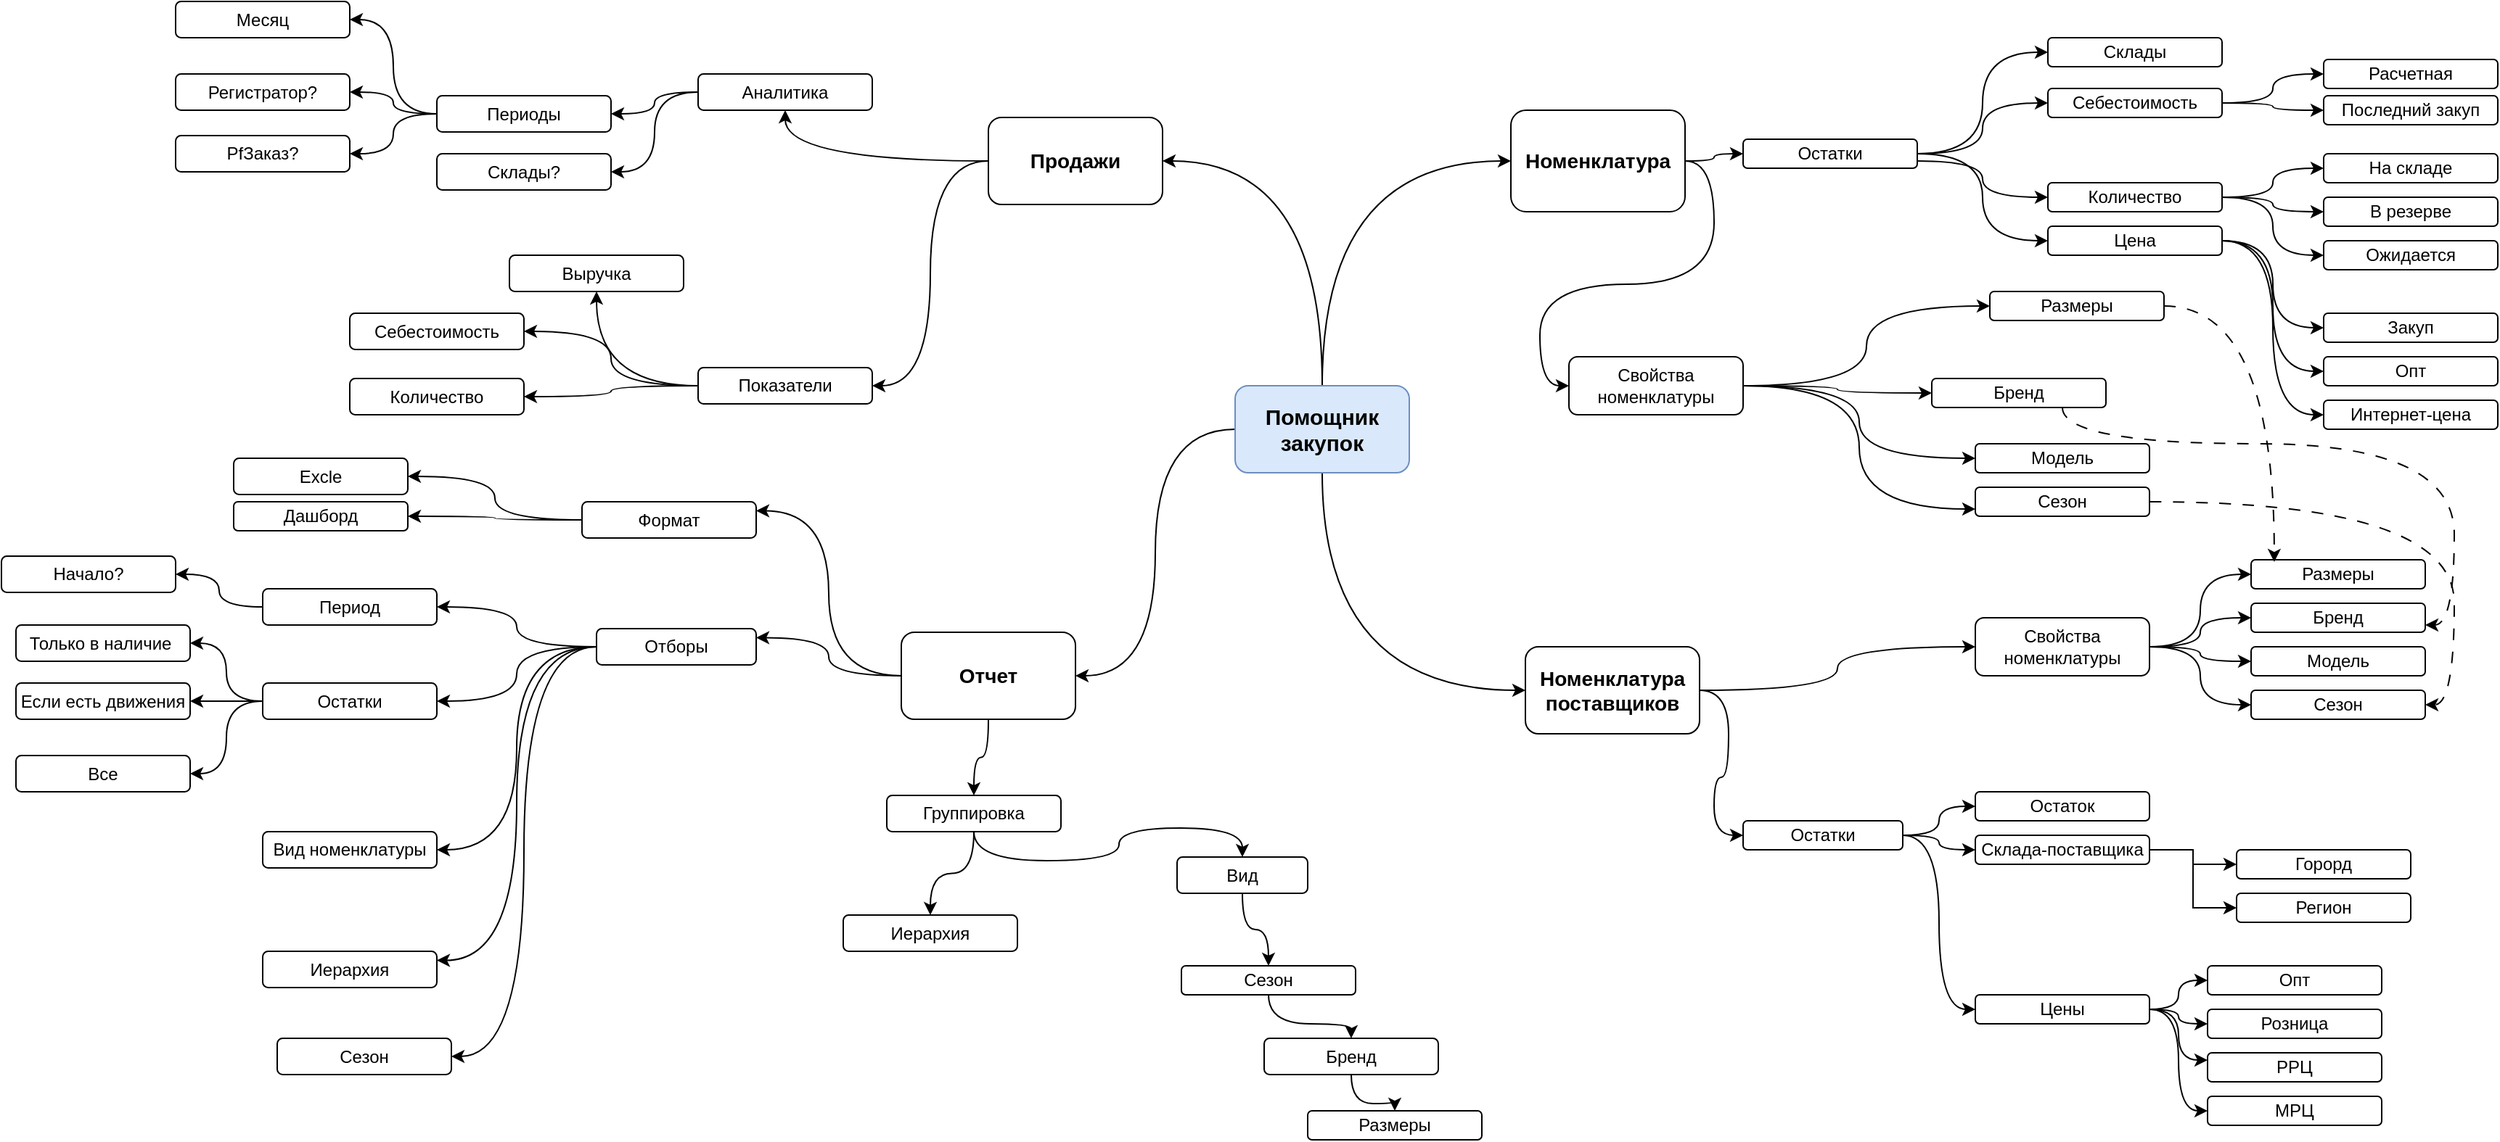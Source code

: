 <mxfile version="24.4.15" type="github">
  <diagram name="Страница — 1" id="iO15uAMqxnWTCsrXU4Rd">
    <mxGraphModel dx="2716" dy="2082" grid="1" gridSize="10" guides="1" tooltips="1" connect="1" arrows="1" fold="1" page="1" pageScale="1" pageWidth="827" pageHeight="1169" math="0" shadow="0">
      <root>
        <mxCell id="0" />
        <mxCell id="1" parent="0" />
        <mxCell id="eX9Ofy4RHRO-Lq1Xf2Qd-50" style="edgeStyle=orthogonalEdgeStyle;rounded=0;orthogonalLoop=1;jettySize=auto;html=1;entryX=0;entryY=0.5;entryDx=0;entryDy=0;curved=1;exitX=0.5;exitY=0;exitDx=0;exitDy=0;" edge="1" parent="1" source="eX9Ofy4RHRO-Lq1Xf2Qd-1" target="eX9Ofy4RHRO-Lq1Xf2Qd-2">
          <mxGeometry relative="1" as="geometry" />
        </mxCell>
        <mxCell id="eX9Ofy4RHRO-Lq1Xf2Qd-60" style="edgeStyle=orthogonalEdgeStyle;rounded=0;orthogonalLoop=1;jettySize=auto;html=1;entryX=0;entryY=0.5;entryDx=0;entryDy=0;curved=1;exitX=0.5;exitY=1;exitDx=0;exitDy=0;" edge="1" parent="1" source="eX9Ofy4RHRO-Lq1Xf2Qd-1" target="eX9Ofy4RHRO-Lq1Xf2Qd-4">
          <mxGeometry relative="1" as="geometry" />
        </mxCell>
        <mxCell id="eX9Ofy4RHRO-Lq1Xf2Qd-101" style="edgeStyle=orthogonalEdgeStyle;rounded=0;orthogonalLoop=1;jettySize=auto;html=1;entryX=1;entryY=0.5;entryDx=0;entryDy=0;exitX=0.5;exitY=0;exitDx=0;exitDy=0;curved=1;" edge="1" parent="1" source="eX9Ofy4RHRO-Lq1Xf2Qd-1" target="eX9Ofy4RHRO-Lq1Xf2Qd-83">
          <mxGeometry relative="1" as="geometry" />
        </mxCell>
        <mxCell id="eX9Ofy4RHRO-Lq1Xf2Qd-122" style="edgeStyle=orthogonalEdgeStyle;rounded=0;orthogonalLoop=1;jettySize=auto;html=1;entryX=1;entryY=0.5;entryDx=0;entryDy=0;curved=1;" edge="1" parent="1" source="eX9Ofy4RHRO-Lq1Xf2Qd-1" target="eX9Ofy4RHRO-Lq1Xf2Qd-121">
          <mxGeometry relative="1" as="geometry" />
        </mxCell>
        <mxCell id="eX9Ofy4RHRO-Lq1Xf2Qd-1" value="Помощник&lt;div style=&quot;font-size: 15px;&quot;&gt;закупок&lt;/div&gt;" style="rounded=1;whiteSpace=wrap;html=1;fontStyle=1;fontSize=15;fillColor=#dae8fc;strokeColor=#6c8ebf;" vertex="1" parent="1">
          <mxGeometry x="330" y="240" width="120" height="60" as="geometry" />
        </mxCell>
        <mxCell id="eX9Ofy4RHRO-Lq1Xf2Qd-2" value="Номенклатура" style="rounded=1;whiteSpace=wrap;html=1;fontStyle=1;fontSize=14;" vertex="1" parent="1">
          <mxGeometry x="520" y="50" width="120" height="70" as="geometry" />
        </mxCell>
        <mxCell id="eX9Ofy4RHRO-Lq1Xf2Qd-65" style="edgeStyle=orthogonalEdgeStyle;rounded=0;orthogonalLoop=1;jettySize=auto;html=1;entryX=0;entryY=0.5;entryDx=0;entryDy=0;curved=1;" edge="1" parent="1" source="eX9Ofy4RHRO-Lq1Xf2Qd-4" target="eX9Ofy4RHRO-Lq1Xf2Qd-24">
          <mxGeometry relative="1" as="geometry" />
        </mxCell>
        <mxCell id="eX9Ofy4RHRO-Lq1Xf2Qd-73" style="edgeStyle=orthogonalEdgeStyle;rounded=0;orthogonalLoop=1;jettySize=auto;html=1;entryX=0;entryY=0.5;entryDx=0;entryDy=0;curved=1;" edge="1" parent="1" source="eX9Ofy4RHRO-Lq1Xf2Qd-4" target="eX9Ofy4RHRO-Lq1Xf2Qd-29">
          <mxGeometry relative="1" as="geometry" />
        </mxCell>
        <mxCell id="eX9Ofy4RHRO-Lq1Xf2Qd-4" value="Номенклатура&lt;div style=&quot;font-size: 14px;&quot;&gt;поставщиков&lt;/div&gt;" style="rounded=1;whiteSpace=wrap;html=1;fontStyle=1;fontSize=14;" vertex="1" parent="1">
          <mxGeometry x="530" y="420" width="120" height="60" as="geometry" />
        </mxCell>
        <mxCell id="eX9Ofy4RHRO-Lq1Xf2Qd-53" style="edgeStyle=orthogonalEdgeStyle;rounded=0;orthogonalLoop=1;jettySize=auto;html=1;entryX=0;entryY=0.5;entryDx=0;entryDy=0;curved=1;" edge="1" parent="1" source="eX9Ofy4RHRO-Lq1Xf2Qd-7" target="eX9Ofy4RHRO-Lq1Xf2Qd-18">
          <mxGeometry relative="1" as="geometry" />
        </mxCell>
        <mxCell id="eX9Ofy4RHRO-Lq1Xf2Qd-54" style="edgeStyle=orthogonalEdgeStyle;rounded=0;orthogonalLoop=1;jettySize=auto;html=1;entryX=0;entryY=0.5;entryDx=0;entryDy=0;curved=1;" edge="1" parent="1" source="eX9Ofy4RHRO-Lq1Xf2Qd-7" target="eX9Ofy4RHRO-Lq1Xf2Qd-19">
          <mxGeometry relative="1" as="geometry" />
        </mxCell>
        <mxCell id="eX9Ofy4RHRO-Lq1Xf2Qd-55" style="edgeStyle=orthogonalEdgeStyle;rounded=0;orthogonalLoop=1;jettySize=auto;html=1;exitX=1;exitY=0.75;exitDx=0;exitDy=0;entryX=0;entryY=0.5;entryDx=0;entryDy=0;curved=1;" edge="1" parent="1" source="eX9Ofy4RHRO-Lq1Xf2Qd-7" target="eX9Ofy4RHRO-Lq1Xf2Qd-38">
          <mxGeometry relative="1" as="geometry" />
        </mxCell>
        <mxCell id="eX9Ofy4RHRO-Lq1Xf2Qd-56" style="edgeStyle=orthogonalEdgeStyle;rounded=0;orthogonalLoop=1;jettySize=auto;html=1;entryX=0;entryY=0.5;entryDx=0;entryDy=0;curved=1;" edge="1" parent="1" source="eX9Ofy4RHRO-Lq1Xf2Qd-7" target="eX9Ofy4RHRO-Lq1Xf2Qd-39">
          <mxGeometry relative="1" as="geometry" />
        </mxCell>
        <mxCell id="eX9Ofy4RHRO-Lq1Xf2Qd-7" value="Остатки" style="rounded=1;whiteSpace=wrap;html=1;" vertex="1" parent="1">
          <mxGeometry x="680" y="70" width="120" height="20" as="geometry" />
        </mxCell>
        <mxCell id="eX9Ofy4RHRO-Lq1Xf2Qd-57" style="edgeStyle=orthogonalEdgeStyle;rounded=0;orthogonalLoop=1;jettySize=auto;html=1;curved=1;" edge="1" parent="1" source="eX9Ofy4RHRO-Lq1Xf2Qd-9" target="eX9Ofy4RHRO-Lq1Xf2Qd-13">
          <mxGeometry relative="1" as="geometry" />
        </mxCell>
        <mxCell id="eX9Ofy4RHRO-Lq1Xf2Qd-58" style="edgeStyle=orthogonalEdgeStyle;rounded=0;orthogonalLoop=1;jettySize=auto;html=1;entryX=0;entryY=0.5;entryDx=0;entryDy=0;curved=1;" edge="1" parent="1" source="eX9Ofy4RHRO-Lq1Xf2Qd-9" target="eX9Ofy4RHRO-Lq1Xf2Qd-15">
          <mxGeometry relative="1" as="geometry" />
        </mxCell>
        <mxCell id="eX9Ofy4RHRO-Lq1Xf2Qd-59" style="edgeStyle=orthogonalEdgeStyle;rounded=0;orthogonalLoop=1;jettySize=auto;html=1;entryX=0;entryY=0.75;entryDx=0;entryDy=0;curved=1;" edge="1" parent="1" source="eX9Ofy4RHRO-Lq1Xf2Qd-9" target="eX9Ofy4RHRO-Lq1Xf2Qd-22">
          <mxGeometry relative="1" as="geometry" />
        </mxCell>
        <mxCell id="eX9Ofy4RHRO-Lq1Xf2Qd-9" value="Свойства номенклатуры" style="rounded=1;whiteSpace=wrap;html=1;" vertex="1" parent="1">
          <mxGeometry x="560" y="220" width="120" height="40" as="geometry" />
        </mxCell>
        <mxCell id="eX9Ofy4RHRO-Lq1Xf2Qd-11" value="Размеры" style="rounded=1;whiteSpace=wrap;html=1;" vertex="1" parent="1">
          <mxGeometry x="850" y="175" width="120" height="20" as="geometry" />
        </mxCell>
        <mxCell id="eX9Ofy4RHRO-Lq1Xf2Qd-179" style="edgeStyle=orthogonalEdgeStyle;rounded=0;orthogonalLoop=1;jettySize=auto;html=1;entryX=1;entryY=0.75;entryDx=0;entryDy=0;curved=1;dashed=1;dashPattern=8 8;" edge="1" parent="1" source="eX9Ofy4RHRO-Lq1Xf2Qd-13" target="eX9Ofy4RHRO-Lq1Xf2Qd-26">
          <mxGeometry relative="1" as="geometry">
            <Array as="points">
              <mxPoint x="900" y="280" />
              <mxPoint x="1170" y="280" />
              <mxPoint x="1170" y="405" />
            </Array>
          </mxGeometry>
        </mxCell>
        <mxCell id="eX9Ofy4RHRO-Lq1Xf2Qd-13" value="Бренд" style="rounded=1;whiteSpace=wrap;html=1;" vertex="1" parent="1">
          <mxGeometry x="810" y="235" width="120" height="20" as="geometry" />
        </mxCell>
        <mxCell id="eX9Ofy4RHRO-Lq1Xf2Qd-15" value="Модель" style="rounded=1;whiteSpace=wrap;html=1;" vertex="1" parent="1">
          <mxGeometry x="840" y="280" width="120" height="20" as="geometry" />
        </mxCell>
        <mxCell id="eX9Ofy4RHRO-Lq1Xf2Qd-18" value="Склады" style="rounded=1;whiteSpace=wrap;html=1;" vertex="1" parent="1">
          <mxGeometry x="890" width="120" height="20" as="geometry" />
        </mxCell>
        <mxCell id="eX9Ofy4RHRO-Lq1Xf2Qd-97" style="edgeStyle=orthogonalEdgeStyle;rounded=0;orthogonalLoop=1;jettySize=auto;html=1;entryX=0;entryY=0.5;entryDx=0;entryDy=0;curved=1;" edge="1" parent="1" source="eX9Ofy4RHRO-Lq1Xf2Qd-19" target="eX9Ofy4RHRO-Lq1Xf2Qd-95">
          <mxGeometry relative="1" as="geometry" />
        </mxCell>
        <mxCell id="eX9Ofy4RHRO-Lq1Xf2Qd-98" style="edgeStyle=orthogonalEdgeStyle;rounded=0;orthogonalLoop=1;jettySize=auto;html=1;curved=1;" edge="1" parent="1" source="eX9Ofy4RHRO-Lq1Xf2Qd-19" target="eX9Ofy4RHRO-Lq1Xf2Qd-96">
          <mxGeometry relative="1" as="geometry" />
        </mxCell>
        <mxCell id="eX9Ofy4RHRO-Lq1Xf2Qd-19" value="Себестоимость" style="rounded=1;whiteSpace=wrap;html=1;" vertex="1" parent="1">
          <mxGeometry x="890" y="35" width="120" height="20" as="geometry" />
        </mxCell>
        <mxCell id="eX9Ofy4RHRO-Lq1Xf2Qd-180" style="edgeStyle=orthogonalEdgeStyle;rounded=0;orthogonalLoop=1;jettySize=auto;html=1;entryX=1;entryY=0.5;entryDx=0;entryDy=0;curved=1;dashed=1;dashPattern=8 8;" edge="1" parent="1" source="eX9Ofy4RHRO-Lq1Xf2Qd-22" target="eX9Ofy4RHRO-Lq1Xf2Qd-28">
          <mxGeometry relative="1" as="geometry" />
        </mxCell>
        <mxCell id="eX9Ofy4RHRO-Lq1Xf2Qd-22" value="Сезон" style="rounded=1;whiteSpace=wrap;html=1;" vertex="1" parent="1">
          <mxGeometry x="840" y="310" width="120" height="20" as="geometry" />
        </mxCell>
        <mxCell id="eX9Ofy4RHRO-Lq1Xf2Qd-66" style="edgeStyle=orthogonalEdgeStyle;rounded=0;orthogonalLoop=1;jettySize=auto;html=1;entryX=0;entryY=0.5;entryDx=0;entryDy=0;curved=1;" edge="1" parent="1" source="eX9Ofy4RHRO-Lq1Xf2Qd-24" target="eX9Ofy4RHRO-Lq1Xf2Qd-25">
          <mxGeometry relative="1" as="geometry" />
        </mxCell>
        <mxCell id="eX9Ofy4RHRO-Lq1Xf2Qd-67" style="edgeStyle=orthogonalEdgeStyle;rounded=0;orthogonalLoop=1;jettySize=auto;html=1;entryX=0;entryY=0.5;entryDx=0;entryDy=0;curved=1;" edge="1" parent="1" source="eX9Ofy4RHRO-Lq1Xf2Qd-24" target="eX9Ofy4RHRO-Lq1Xf2Qd-26">
          <mxGeometry relative="1" as="geometry" />
        </mxCell>
        <mxCell id="eX9Ofy4RHRO-Lq1Xf2Qd-68" style="edgeStyle=orthogonalEdgeStyle;rounded=0;orthogonalLoop=1;jettySize=auto;html=1;entryX=0;entryY=0.5;entryDx=0;entryDy=0;curved=1;" edge="1" parent="1" source="eX9Ofy4RHRO-Lq1Xf2Qd-24" target="eX9Ofy4RHRO-Lq1Xf2Qd-27">
          <mxGeometry relative="1" as="geometry" />
        </mxCell>
        <mxCell id="eX9Ofy4RHRO-Lq1Xf2Qd-69" style="edgeStyle=orthogonalEdgeStyle;rounded=0;orthogonalLoop=1;jettySize=auto;html=1;entryX=0;entryY=0.5;entryDx=0;entryDy=0;curved=1;" edge="1" parent="1" source="eX9Ofy4RHRO-Lq1Xf2Qd-24" target="eX9Ofy4RHRO-Lq1Xf2Qd-28">
          <mxGeometry relative="1" as="geometry" />
        </mxCell>
        <mxCell id="eX9Ofy4RHRO-Lq1Xf2Qd-24" value="Свойства номенклатуры" style="rounded=1;whiteSpace=wrap;html=1;" vertex="1" parent="1">
          <mxGeometry x="840" y="400" width="120" height="40" as="geometry" />
        </mxCell>
        <mxCell id="eX9Ofy4RHRO-Lq1Xf2Qd-25" value="Размеры" style="rounded=1;whiteSpace=wrap;html=1;" vertex="1" parent="1">
          <mxGeometry x="1030" y="360" width="120" height="20" as="geometry" />
        </mxCell>
        <mxCell id="eX9Ofy4RHRO-Lq1Xf2Qd-26" value="Бренд" style="rounded=1;whiteSpace=wrap;html=1;" vertex="1" parent="1">
          <mxGeometry x="1030" y="390" width="120" height="20" as="geometry" />
        </mxCell>
        <mxCell id="eX9Ofy4RHRO-Lq1Xf2Qd-27" value="Модель" style="rounded=1;whiteSpace=wrap;html=1;" vertex="1" parent="1">
          <mxGeometry x="1030" y="420" width="120" height="20" as="geometry" />
        </mxCell>
        <mxCell id="eX9Ofy4RHRO-Lq1Xf2Qd-28" value="Сезон" style="rounded=1;whiteSpace=wrap;html=1;" vertex="1" parent="1">
          <mxGeometry x="1030" y="450" width="120" height="20" as="geometry" />
        </mxCell>
        <mxCell id="eX9Ofy4RHRO-Lq1Xf2Qd-74" style="edgeStyle=orthogonalEdgeStyle;rounded=0;orthogonalLoop=1;jettySize=auto;html=1;entryX=0;entryY=0.5;entryDx=0;entryDy=0;curved=1;" edge="1" parent="1" source="eX9Ofy4RHRO-Lq1Xf2Qd-29" target="eX9Ofy4RHRO-Lq1Xf2Qd-31">
          <mxGeometry relative="1" as="geometry" />
        </mxCell>
        <mxCell id="eX9Ofy4RHRO-Lq1Xf2Qd-75" style="edgeStyle=orthogonalEdgeStyle;rounded=0;orthogonalLoop=1;jettySize=auto;html=1;entryX=0;entryY=0.5;entryDx=0;entryDy=0;curved=1;" edge="1" parent="1" source="eX9Ofy4RHRO-Lq1Xf2Qd-29" target="eX9Ofy4RHRO-Lq1Xf2Qd-33">
          <mxGeometry relative="1" as="geometry" />
        </mxCell>
        <mxCell id="eX9Ofy4RHRO-Lq1Xf2Qd-76" style="edgeStyle=orthogonalEdgeStyle;rounded=0;orthogonalLoop=1;jettySize=auto;html=1;entryX=0;entryY=0.5;entryDx=0;entryDy=0;curved=1;" edge="1" parent="1" source="eX9Ofy4RHRO-Lq1Xf2Qd-29" target="eX9Ofy4RHRO-Lq1Xf2Qd-40">
          <mxGeometry relative="1" as="geometry" />
        </mxCell>
        <mxCell id="eX9Ofy4RHRO-Lq1Xf2Qd-29" value="Остатки" style="rounded=1;whiteSpace=wrap;html=1;" vertex="1" parent="1">
          <mxGeometry x="680" y="540" width="110" height="20" as="geometry" />
        </mxCell>
        <mxCell id="eX9Ofy4RHRO-Lq1Xf2Qd-31" value="Остаток" style="rounded=1;whiteSpace=wrap;html=1;" vertex="1" parent="1">
          <mxGeometry x="840" y="520" width="120" height="20" as="geometry" />
        </mxCell>
        <mxCell id="eX9Ofy4RHRO-Lq1Xf2Qd-77" style="edgeStyle=orthogonalEdgeStyle;rounded=0;orthogonalLoop=1;jettySize=auto;html=1;entryX=0;entryY=0.5;entryDx=0;entryDy=0;" edge="1" parent="1" source="eX9Ofy4RHRO-Lq1Xf2Qd-33" target="eX9Ofy4RHRO-Lq1Xf2Qd-34">
          <mxGeometry relative="1" as="geometry" />
        </mxCell>
        <mxCell id="eX9Ofy4RHRO-Lq1Xf2Qd-78" style="edgeStyle=orthogonalEdgeStyle;rounded=0;orthogonalLoop=1;jettySize=auto;html=1;entryX=0;entryY=0.5;entryDx=0;entryDy=0;" edge="1" parent="1" source="eX9Ofy4RHRO-Lq1Xf2Qd-33" target="eX9Ofy4RHRO-Lq1Xf2Qd-37">
          <mxGeometry relative="1" as="geometry" />
        </mxCell>
        <mxCell id="eX9Ofy4RHRO-Lq1Xf2Qd-33" value="Склада-поставщика" style="rounded=1;whiteSpace=wrap;html=1;" vertex="1" parent="1">
          <mxGeometry x="840" y="550" width="120" height="20" as="geometry" />
        </mxCell>
        <mxCell id="eX9Ofy4RHRO-Lq1Xf2Qd-34" value="Горорд" style="rounded=1;whiteSpace=wrap;html=1;" vertex="1" parent="1">
          <mxGeometry x="1020" y="560" width="120" height="20" as="geometry" />
        </mxCell>
        <mxCell id="eX9Ofy4RHRO-Lq1Xf2Qd-37" value="Регион" style="rounded=1;whiteSpace=wrap;html=1;" vertex="1" parent="1">
          <mxGeometry x="1020" y="590" width="120" height="20" as="geometry" />
        </mxCell>
        <mxCell id="eX9Ofy4RHRO-Lq1Xf2Qd-91" style="edgeStyle=orthogonalEdgeStyle;rounded=0;orthogonalLoop=1;jettySize=auto;html=1;curved=1;" edge="1" parent="1" source="eX9Ofy4RHRO-Lq1Xf2Qd-38" target="eX9Ofy4RHRO-Lq1Xf2Qd-88">
          <mxGeometry relative="1" as="geometry" />
        </mxCell>
        <mxCell id="eX9Ofy4RHRO-Lq1Xf2Qd-92" style="edgeStyle=orthogonalEdgeStyle;rounded=0;orthogonalLoop=1;jettySize=auto;html=1;entryX=0;entryY=0.5;entryDx=0;entryDy=0;curved=1;" edge="1" parent="1" source="eX9Ofy4RHRO-Lq1Xf2Qd-38" target="eX9Ofy4RHRO-Lq1Xf2Qd-89">
          <mxGeometry relative="1" as="geometry" />
        </mxCell>
        <mxCell id="eX9Ofy4RHRO-Lq1Xf2Qd-93" style="edgeStyle=orthogonalEdgeStyle;rounded=0;orthogonalLoop=1;jettySize=auto;html=1;entryX=0;entryY=0.5;entryDx=0;entryDy=0;curved=1;" edge="1" parent="1" source="eX9Ofy4RHRO-Lq1Xf2Qd-38" target="eX9Ofy4RHRO-Lq1Xf2Qd-90">
          <mxGeometry relative="1" as="geometry" />
        </mxCell>
        <mxCell id="eX9Ofy4RHRO-Lq1Xf2Qd-38" value="Количество" style="rounded=1;whiteSpace=wrap;html=1;" vertex="1" parent="1">
          <mxGeometry x="890" y="100" width="120" height="20" as="geometry" />
        </mxCell>
        <mxCell id="eX9Ofy4RHRO-Lq1Xf2Qd-70" style="edgeStyle=orthogonalEdgeStyle;rounded=0;orthogonalLoop=1;jettySize=auto;html=1;entryX=0;entryY=0.5;entryDx=0;entryDy=0;curved=1;" edge="1" parent="1" source="eX9Ofy4RHRO-Lq1Xf2Qd-39" target="eX9Ofy4RHRO-Lq1Xf2Qd-64">
          <mxGeometry relative="1" as="geometry" />
        </mxCell>
        <mxCell id="eX9Ofy4RHRO-Lq1Xf2Qd-71" style="edgeStyle=orthogonalEdgeStyle;rounded=0;orthogonalLoop=1;jettySize=auto;html=1;entryX=0;entryY=0.5;entryDx=0;entryDy=0;curved=1;" edge="1" parent="1" source="eX9Ofy4RHRO-Lq1Xf2Qd-39" target="eX9Ofy4RHRO-Lq1Xf2Qd-62">
          <mxGeometry relative="1" as="geometry" />
        </mxCell>
        <mxCell id="eX9Ofy4RHRO-Lq1Xf2Qd-72" style="edgeStyle=orthogonalEdgeStyle;rounded=0;orthogonalLoop=1;jettySize=auto;html=1;entryX=0;entryY=0.5;entryDx=0;entryDy=0;curved=1;" edge="1" parent="1" source="eX9Ofy4RHRO-Lq1Xf2Qd-39" target="eX9Ofy4RHRO-Lq1Xf2Qd-63">
          <mxGeometry relative="1" as="geometry" />
        </mxCell>
        <mxCell id="eX9Ofy4RHRO-Lq1Xf2Qd-39" value="Цена" style="rounded=1;whiteSpace=wrap;html=1;" vertex="1" parent="1">
          <mxGeometry x="890" y="130" width="120" height="20" as="geometry" />
        </mxCell>
        <mxCell id="eX9Ofy4RHRO-Lq1Xf2Qd-79" style="edgeStyle=orthogonalEdgeStyle;rounded=0;orthogonalLoop=1;jettySize=auto;html=1;entryX=0;entryY=0.5;entryDx=0;entryDy=0;curved=1;" edge="1" parent="1" source="eX9Ofy4RHRO-Lq1Xf2Qd-40" target="eX9Ofy4RHRO-Lq1Xf2Qd-41">
          <mxGeometry relative="1" as="geometry" />
        </mxCell>
        <mxCell id="eX9Ofy4RHRO-Lq1Xf2Qd-80" style="edgeStyle=orthogonalEdgeStyle;rounded=0;orthogonalLoop=1;jettySize=auto;html=1;entryX=0;entryY=0.5;entryDx=0;entryDy=0;curved=1;" edge="1" parent="1" source="eX9Ofy4RHRO-Lq1Xf2Qd-40" target="eX9Ofy4RHRO-Lq1Xf2Qd-42">
          <mxGeometry relative="1" as="geometry" />
        </mxCell>
        <mxCell id="eX9Ofy4RHRO-Lq1Xf2Qd-81" style="edgeStyle=orthogonalEdgeStyle;rounded=0;orthogonalLoop=1;jettySize=auto;html=1;entryX=0;entryY=0.25;entryDx=0;entryDy=0;curved=1;" edge="1" parent="1" source="eX9Ofy4RHRO-Lq1Xf2Qd-40" target="eX9Ofy4RHRO-Lq1Xf2Qd-44">
          <mxGeometry relative="1" as="geometry" />
        </mxCell>
        <mxCell id="eX9Ofy4RHRO-Lq1Xf2Qd-82" style="edgeStyle=orthogonalEdgeStyle;rounded=0;orthogonalLoop=1;jettySize=auto;html=1;entryX=0;entryY=0.5;entryDx=0;entryDy=0;curved=1;" edge="1" parent="1" source="eX9Ofy4RHRO-Lq1Xf2Qd-40" target="eX9Ofy4RHRO-Lq1Xf2Qd-46">
          <mxGeometry relative="1" as="geometry" />
        </mxCell>
        <mxCell id="eX9Ofy4RHRO-Lq1Xf2Qd-40" value="Цены" style="rounded=1;whiteSpace=wrap;html=1;" vertex="1" parent="1">
          <mxGeometry x="840" y="660" width="120" height="20" as="geometry" />
        </mxCell>
        <mxCell id="eX9Ofy4RHRO-Lq1Xf2Qd-41" value="Опт" style="rounded=1;whiteSpace=wrap;html=1;" vertex="1" parent="1">
          <mxGeometry x="1000" y="640" width="120" height="20" as="geometry" />
        </mxCell>
        <mxCell id="eX9Ofy4RHRO-Lq1Xf2Qd-42" value="Розница" style="rounded=1;whiteSpace=wrap;html=1;" vertex="1" parent="1">
          <mxGeometry x="1000" y="670" width="120" height="20" as="geometry" />
        </mxCell>
        <mxCell id="eX9Ofy4RHRO-Lq1Xf2Qd-44" value="РРЦ" style="rounded=1;whiteSpace=wrap;html=1;" vertex="1" parent="1">
          <mxGeometry x="1000" y="700" width="120" height="20" as="geometry" />
        </mxCell>
        <mxCell id="eX9Ofy4RHRO-Lq1Xf2Qd-46" value="МРЦ" style="rounded=1;whiteSpace=wrap;html=1;" vertex="1" parent="1">
          <mxGeometry x="1000" y="730" width="120" height="20" as="geometry" />
        </mxCell>
        <mxCell id="eX9Ofy4RHRO-Lq1Xf2Qd-49" value="" style="endArrow=classic;html=1;rounded=0;entryX=0;entryY=0.5;entryDx=0;entryDy=0;edgeStyle=orthogonalEdgeStyle;curved=1;" edge="1" parent="1" source="eX9Ofy4RHRO-Lq1Xf2Qd-9" target="eX9Ofy4RHRO-Lq1Xf2Qd-11">
          <mxGeometry width="50" height="50" relative="1" as="geometry">
            <mxPoint x="840" y="320" as="sourcePoint" />
            <mxPoint x="890" y="270" as="targetPoint" />
          </mxGeometry>
        </mxCell>
        <mxCell id="eX9Ofy4RHRO-Lq1Xf2Qd-51" style="edgeStyle=orthogonalEdgeStyle;rounded=0;orthogonalLoop=1;jettySize=auto;html=1;entryX=0;entryY=0.5;entryDx=0;entryDy=0;curved=1;exitX=1;exitY=0.5;exitDx=0;exitDy=0;" edge="1" parent="1" source="eX9Ofy4RHRO-Lq1Xf2Qd-2" target="eX9Ofy4RHRO-Lq1Xf2Qd-7">
          <mxGeometry relative="1" as="geometry">
            <mxPoint x="280" y="250" as="sourcePoint" />
            <mxPoint x="530" y="95" as="targetPoint" />
          </mxGeometry>
        </mxCell>
        <mxCell id="eX9Ofy4RHRO-Lq1Xf2Qd-52" style="edgeStyle=orthogonalEdgeStyle;rounded=0;orthogonalLoop=1;jettySize=auto;html=1;entryX=0;entryY=0.5;entryDx=0;entryDy=0;curved=1;exitX=1;exitY=0.5;exitDx=0;exitDy=0;" edge="1" parent="1" source="eX9Ofy4RHRO-Lq1Xf2Qd-2" target="eX9Ofy4RHRO-Lq1Xf2Qd-9">
          <mxGeometry relative="1" as="geometry">
            <mxPoint x="650" y="95" as="sourcePoint" />
            <mxPoint x="690" y="90" as="targetPoint" />
          </mxGeometry>
        </mxCell>
        <mxCell id="eX9Ofy4RHRO-Lq1Xf2Qd-62" value="Опт" style="rounded=1;whiteSpace=wrap;html=1;" vertex="1" parent="1">
          <mxGeometry x="1080" y="220" width="120" height="20" as="geometry" />
        </mxCell>
        <mxCell id="eX9Ofy4RHRO-Lq1Xf2Qd-63" value="Интернет-цена" style="rounded=1;whiteSpace=wrap;html=1;" vertex="1" parent="1">
          <mxGeometry x="1080" y="250" width="120" height="20" as="geometry" />
        </mxCell>
        <mxCell id="eX9Ofy4RHRO-Lq1Xf2Qd-64" value="Закуп" style="rounded=1;whiteSpace=wrap;html=1;" vertex="1" parent="1">
          <mxGeometry x="1080" y="190" width="120" height="20" as="geometry" />
        </mxCell>
        <mxCell id="eX9Ofy4RHRO-Lq1Xf2Qd-85" value="" style="edgeStyle=orthogonalEdgeStyle;rounded=0;orthogonalLoop=1;jettySize=auto;html=1;curved=1;" edge="1" parent="1" source="eX9Ofy4RHRO-Lq1Xf2Qd-83" target="eX9Ofy4RHRO-Lq1Xf2Qd-84">
          <mxGeometry relative="1" as="geometry" />
        </mxCell>
        <mxCell id="eX9Ofy4RHRO-Lq1Xf2Qd-99" style="edgeStyle=orthogonalEdgeStyle;rounded=0;orthogonalLoop=1;jettySize=auto;html=1;entryX=1;entryY=0.5;entryDx=0;entryDy=0;curved=1;" edge="1" parent="1" source="eX9Ofy4RHRO-Lq1Xf2Qd-83" target="eX9Ofy4RHRO-Lq1Xf2Qd-87">
          <mxGeometry relative="1" as="geometry" />
        </mxCell>
        <mxCell id="eX9Ofy4RHRO-Lq1Xf2Qd-83" value="Продажи" style="rounded=1;whiteSpace=wrap;html=1;fontStyle=1;fontSize=14;" vertex="1" parent="1">
          <mxGeometry x="160" y="55" width="120" height="60" as="geometry" />
        </mxCell>
        <mxCell id="eX9Ofy4RHRO-Lq1Xf2Qd-106" style="edgeStyle=orthogonalEdgeStyle;rounded=0;orthogonalLoop=1;jettySize=auto;html=1;curved=1;" edge="1" parent="1" source="eX9Ofy4RHRO-Lq1Xf2Qd-84" target="eX9Ofy4RHRO-Lq1Xf2Qd-100">
          <mxGeometry relative="1" as="geometry" />
        </mxCell>
        <mxCell id="eX9Ofy4RHRO-Lq1Xf2Qd-114" style="edgeStyle=orthogonalEdgeStyle;rounded=0;orthogonalLoop=1;jettySize=auto;html=1;entryX=1;entryY=0.5;entryDx=0;entryDy=0;curved=1;" edge="1" parent="1" source="eX9Ofy4RHRO-Lq1Xf2Qd-84" target="eX9Ofy4RHRO-Lq1Xf2Qd-113">
          <mxGeometry relative="1" as="geometry" />
        </mxCell>
        <mxCell id="eX9Ofy4RHRO-Lq1Xf2Qd-84" value="Аналитика" style="whiteSpace=wrap;html=1;rounded=1;" vertex="1" parent="1">
          <mxGeometry x="-40" y="25" width="120" height="25" as="geometry" />
        </mxCell>
        <mxCell id="eX9Ofy4RHRO-Lq1Xf2Qd-103" value="" style="edgeStyle=orthogonalEdgeStyle;rounded=0;orthogonalLoop=1;jettySize=auto;html=1;curved=1;" edge="1" parent="1" source="eX9Ofy4RHRO-Lq1Xf2Qd-87" target="eX9Ofy4RHRO-Lq1Xf2Qd-102">
          <mxGeometry relative="1" as="geometry" />
        </mxCell>
        <mxCell id="eX9Ofy4RHRO-Lq1Xf2Qd-107" style="edgeStyle=orthogonalEdgeStyle;rounded=0;orthogonalLoop=1;jettySize=auto;html=1;entryX=1;entryY=0.5;entryDx=0;entryDy=0;curved=1;" edge="1" parent="1" source="eX9Ofy4RHRO-Lq1Xf2Qd-87" target="eX9Ofy4RHRO-Lq1Xf2Qd-104">
          <mxGeometry relative="1" as="geometry" />
        </mxCell>
        <mxCell id="eX9Ofy4RHRO-Lq1Xf2Qd-110" style="edgeStyle=orthogonalEdgeStyle;rounded=0;orthogonalLoop=1;jettySize=auto;html=1;entryX=1;entryY=0.5;entryDx=0;entryDy=0;curved=1;" edge="1" parent="1" source="eX9Ofy4RHRO-Lq1Xf2Qd-87" target="eX9Ofy4RHRO-Lq1Xf2Qd-109">
          <mxGeometry relative="1" as="geometry" />
        </mxCell>
        <mxCell id="eX9Ofy4RHRO-Lq1Xf2Qd-87" value="Показатели" style="whiteSpace=wrap;html=1;rounded=1;" vertex="1" parent="1">
          <mxGeometry x="-40" y="227.5" width="120" height="25" as="geometry" />
        </mxCell>
        <mxCell id="eX9Ofy4RHRO-Lq1Xf2Qd-88" value="На складе" style="rounded=1;whiteSpace=wrap;html=1;" vertex="1" parent="1">
          <mxGeometry x="1080" y="80" width="120" height="20" as="geometry" />
        </mxCell>
        <mxCell id="eX9Ofy4RHRO-Lq1Xf2Qd-89" value="В резерве" style="rounded=1;whiteSpace=wrap;html=1;" vertex="1" parent="1">
          <mxGeometry x="1080" y="110" width="120" height="20" as="geometry" />
        </mxCell>
        <mxCell id="eX9Ofy4RHRO-Lq1Xf2Qd-90" value="Ожидается" style="rounded=1;whiteSpace=wrap;html=1;" vertex="1" parent="1">
          <mxGeometry x="1080" y="140" width="120" height="20" as="geometry" />
        </mxCell>
        <mxCell id="eX9Ofy4RHRO-Lq1Xf2Qd-95" value="Расчетная" style="rounded=1;whiteSpace=wrap;html=1;" vertex="1" parent="1">
          <mxGeometry x="1080" y="15" width="120" height="20" as="geometry" />
        </mxCell>
        <mxCell id="eX9Ofy4RHRO-Lq1Xf2Qd-96" value="Последний закуп" style="rounded=1;whiteSpace=wrap;html=1;" vertex="1" parent="1">
          <mxGeometry x="1080" y="40" width="120" height="20" as="geometry" />
        </mxCell>
        <mxCell id="eX9Ofy4RHRO-Lq1Xf2Qd-115" style="edgeStyle=orthogonalEdgeStyle;rounded=0;orthogonalLoop=1;jettySize=auto;html=1;entryX=1;entryY=0.5;entryDx=0;entryDy=0;curved=1;" edge="1" parent="1" source="eX9Ofy4RHRO-Lq1Xf2Qd-100" target="eX9Ofy4RHRO-Lq1Xf2Qd-116">
          <mxGeometry relative="1" as="geometry">
            <mxPoint x="-290" as="targetPoint" />
          </mxGeometry>
        </mxCell>
        <mxCell id="eX9Ofy4RHRO-Lq1Xf2Qd-118" style="edgeStyle=orthogonalEdgeStyle;rounded=0;orthogonalLoop=1;jettySize=auto;html=1;entryX=1;entryY=0.5;entryDx=0;entryDy=0;curved=1;" edge="1" parent="1" source="eX9Ofy4RHRO-Lq1Xf2Qd-100" target="eX9Ofy4RHRO-Lq1Xf2Qd-117">
          <mxGeometry relative="1" as="geometry" />
        </mxCell>
        <mxCell id="eX9Ofy4RHRO-Lq1Xf2Qd-120" style="edgeStyle=orthogonalEdgeStyle;rounded=0;orthogonalLoop=1;jettySize=auto;html=1;entryX=1;entryY=0.5;entryDx=0;entryDy=0;curved=1;" edge="1" parent="1" source="eX9Ofy4RHRO-Lq1Xf2Qd-100" target="eX9Ofy4RHRO-Lq1Xf2Qd-119">
          <mxGeometry relative="1" as="geometry" />
        </mxCell>
        <mxCell id="eX9Ofy4RHRO-Lq1Xf2Qd-100" value="Периоды" style="whiteSpace=wrap;html=1;rounded=1;" vertex="1" parent="1">
          <mxGeometry x="-220" y="40" width="120" height="25" as="geometry" />
        </mxCell>
        <mxCell id="eX9Ofy4RHRO-Lq1Xf2Qd-102" value="Выручка" style="whiteSpace=wrap;html=1;rounded=1;" vertex="1" parent="1">
          <mxGeometry x="-170" y="150" width="120" height="25" as="geometry" />
        </mxCell>
        <mxCell id="eX9Ofy4RHRO-Lq1Xf2Qd-104" value="Себестоимость" style="whiteSpace=wrap;html=1;rounded=1;" vertex="1" parent="1">
          <mxGeometry x="-280" y="190" width="120" height="25" as="geometry" />
        </mxCell>
        <mxCell id="eX9Ofy4RHRO-Lq1Xf2Qd-109" value="Количество" style="whiteSpace=wrap;html=1;rounded=1;" vertex="1" parent="1">
          <mxGeometry x="-280" y="235" width="120" height="25" as="geometry" />
        </mxCell>
        <mxCell id="eX9Ofy4RHRO-Lq1Xf2Qd-113" value="Склады?" style="whiteSpace=wrap;html=1;rounded=1;" vertex="1" parent="1">
          <mxGeometry x="-220" y="80" width="120" height="25" as="geometry" />
        </mxCell>
        <mxCell id="eX9Ofy4RHRO-Lq1Xf2Qd-116" value="Месяц" style="whiteSpace=wrap;html=1;rounded=1;" vertex="1" parent="1">
          <mxGeometry x="-400" y="-25" width="120" height="25" as="geometry" />
        </mxCell>
        <mxCell id="eX9Ofy4RHRO-Lq1Xf2Qd-117" value="Регистратор?" style="whiteSpace=wrap;html=1;rounded=1;" vertex="1" parent="1">
          <mxGeometry x="-400" y="25" width="120" height="25" as="geometry" />
        </mxCell>
        <mxCell id="eX9Ofy4RHRO-Lq1Xf2Qd-119" value="PfЗаказ?" style="whiteSpace=wrap;html=1;rounded=1;" vertex="1" parent="1">
          <mxGeometry x="-400" y="67.5" width="120" height="25" as="geometry" />
        </mxCell>
        <mxCell id="eX9Ofy4RHRO-Lq1Xf2Qd-127" style="edgeStyle=orthogonalEdgeStyle;rounded=0;orthogonalLoop=1;jettySize=auto;html=1;entryX=1;entryY=0.25;entryDx=0;entryDy=0;curved=1;" edge="1" parent="1" source="eX9Ofy4RHRO-Lq1Xf2Qd-121" target="eX9Ofy4RHRO-Lq1Xf2Qd-124">
          <mxGeometry relative="1" as="geometry" />
        </mxCell>
        <mxCell id="eX9Ofy4RHRO-Lq1Xf2Qd-154" style="edgeStyle=orthogonalEdgeStyle;rounded=0;orthogonalLoop=1;jettySize=auto;html=1;curved=1;" edge="1" parent="1" source="eX9Ofy4RHRO-Lq1Xf2Qd-121" target="eX9Ofy4RHRO-Lq1Xf2Qd-125">
          <mxGeometry relative="1" as="geometry" />
        </mxCell>
        <mxCell id="eX9Ofy4RHRO-Lq1Xf2Qd-169" style="edgeStyle=orthogonalEdgeStyle;rounded=0;orthogonalLoop=1;jettySize=auto;html=1;entryX=1;entryY=0.25;entryDx=0;entryDy=0;curved=1;" edge="1" parent="1" source="eX9Ofy4RHRO-Lq1Xf2Qd-121" target="eX9Ofy4RHRO-Lq1Xf2Qd-128">
          <mxGeometry relative="1" as="geometry" />
        </mxCell>
        <mxCell id="eX9Ofy4RHRO-Lq1Xf2Qd-121" value="Отчет" style="rounded=1;whiteSpace=wrap;html=1;fontStyle=1;fontSize=14;" vertex="1" parent="1">
          <mxGeometry x="100" y="410" width="120" height="60" as="geometry" />
        </mxCell>
        <mxCell id="eX9Ofy4RHRO-Lq1Xf2Qd-138" style="edgeStyle=orthogonalEdgeStyle;rounded=0;orthogonalLoop=1;jettySize=auto;html=1;entryX=1;entryY=0.5;entryDx=0;entryDy=0;curved=1;" edge="1" parent="1" source="eX9Ofy4RHRO-Lq1Xf2Qd-124" target="eX9Ofy4RHRO-Lq1Xf2Qd-133">
          <mxGeometry relative="1" as="geometry" />
        </mxCell>
        <mxCell id="eX9Ofy4RHRO-Lq1Xf2Qd-140" style="edgeStyle=orthogonalEdgeStyle;rounded=0;orthogonalLoop=1;jettySize=auto;html=1;entryX=1;entryY=0.5;entryDx=0;entryDy=0;curved=1;" edge="1" parent="1" source="eX9Ofy4RHRO-Lq1Xf2Qd-124" target="eX9Ofy4RHRO-Lq1Xf2Qd-136">
          <mxGeometry relative="1" as="geometry" />
        </mxCell>
        <mxCell id="eX9Ofy4RHRO-Lq1Xf2Qd-141" style="edgeStyle=orthogonalEdgeStyle;rounded=0;orthogonalLoop=1;jettySize=auto;html=1;entryX=1;entryY=0.5;entryDx=0;entryDy=0;curved=1;" edge="1" parent="1" source="eX9Ofy4RHRO-Lq1Xf2Qd-124" target="eX9Ofy4RHRO-Lq1Xf2Qd-137">
          <mxGeometry relative="1" as="geometry" />
        </mxCell>
        <mxCell id="eX9Ofy4RHRO-Lq1Xf2Qd-155" style="edgeStyle=orthogonalEdgeStyle;rounded=0;orthogonalLoop=1;jettySize=auto;html=1;entryX=1;entryY=0.25;entryDx=0;entryDy=0;curved=1;" edge="1" parent="1" source="eX9Ofy4RHRO-Lq1Xf2Qd-124" target="eX9Ofy4RHRO-Lq1Xf2Qd-156">
          <mxGeometry relative="1" as="geometry">
            <mxPoint x="-190" y="640" as="targetPoint" />
          </mxGeometry>
        </mxCell>
        <mxCell id="eX9Ofy4RHRO-Lq1Xf2Qd-165" style="edgeStyle=orthogonalEdgeStyle;rounded=0;orthogonalLoop=1;jettySize=auto;html=1;entryX=1;entryY=0.5;entryDx=0;entryDy=0;curved=1;" edge="1" parent="1" source="eX9Ofy4RHRO-Lq1Xf2Qd-124" target="eX9Ofy4RHRO-Lq1Xf2Qd-164">
          <mxGeometry relative="1" as="geometry" />
        </mxCell>
        <mxCell id="eX9Ofy4RHRO-Lq1Xf2Qd-124" value="Отборы" style="whiteSpace=wrap;html=1;rounded=1;" vertex="1" parent="1">
          <mxGeometry x="-110" y="407.5" width="110" height="25" as="geometry" />
        </mxCell>
        <mxCell id="eX9Ofy4RHRO-Lq1Xf2Qd-159" value="" style="edgeStyle=orthogonalEdgeStyle;rounded=0;orthogonalLoop=1;jettySize=auto;html=1;curved=1;exitX=0.5;exitY=1;exitDx=0;exitDy=0;" edge="1" parent="1" source="eX9Ofy4RHRO-Lq1Xf2Qd-125" target="eX9Ofy4RHRO-Lq1Xf2Qd-157">
          <mxGeometry relative="1" as="geometry">
            <mxPoint x="170" y="590" as="sourcePoint" />
          </mxGeometry>
        </mxCell>
        <mxCell id="eX9Ofy4RHRO-Lq1Xf2Qd-161" value="" style="edgeStyle=orthogonalEdgeStyle;rounded=0;orthogonalLoop=1;jettySize=auto;html=1;curved=1;" edge="1" parent="1" source="eX9Ofy4RHRO-Lq1Xf2Qd-125" target="eX9Ofy4RHRO-Lq1Xf2Qd-160">
          <mxGeometry relative="1" as="geometry" />
        </mxCell>
        <mxCell id="eX9Ofy4RHRO-Lq1Xf2Qd-125" value="Группировка" style="whiteSpace=wrap;html=1;rounded=1;" vertex="1" parent="1">
          <mxGeometry x="90" y="522.5" width="120" height="25" as="geometry" />
        </mxCell>
        <mxCell id="eX9Ofy4RHRO-Lq1Xf2Qd-129" style="edgeStyle=orthogonalEdgeStyle;rounded=0;orthogonalLoop=1;jettySize=auto;html=1;entryX=1;entryY=0.5;entryDx=0;entryDy=0;curved=1;" edge="1" parent="1" source="eX9Ofy4RHRO-Lq1Xf2Qd-128" target="eX9Ofy4RHRO-Lq1Xf2Qd-130">
          <mxGeometry relative="1" as="geometry">
            <mxPoint x="-230" y="300" as="targetPoint" />
          </mxGeometry>
        </mxCell>
        <mxCell id="eX9Ofy4RHRO-Lq1Xf2Qd-132" style="edgeStyle=orthogonalEdgeStyle;rounded=0;orthogonalLoop=1;jettySize=auto;html=1;entryX=1;entryY=0.5;entryDx=0;entryDy=0;curved=1;" edge="1" parent="1" source="eX9Ofy4RHRO-Lq1Xf2Qd-128" target="eX9Ofy4RHRO-Lq1Xf2Qd-131">
          <mxGeometry relative="1" as="geometry" />
        </mxCell>
        <mxCell id="eX9Ofy4RHRO-Lq1Xf2Qd-128" value="Формат" style="whiteSpace=wrap;html=1;rounded=1;" vertex="1" parent="1">
          <mxGeometry x="-120" y="320" width="120" height="25" as="geometry" />
        </mxCell>
        <mxCell id="eX9Ofy4RHRO-Lq1Xf2Qd-130" value="Excle" style="whiteSpace=wrap;html=1;rounded=1;" vertex="1" parent="1">
          <mxGeometry x="-360" y="290" width="120" height="25" as="geometry" />
        </mxCell>
        <mxCell id="eX9Ofy4RHRO-Lq1Xf2Qd-131" value="Дашборд" style="whiteSpace=wrap;html=1;rounded=1;" vertex="1" parent="1">
          <mxGeometry x="-360" y="320" width="120" height="20" as="geometry" />
        </mxCell>
        <mxCell id="eX9Ofy4RHRO-Lq1Xf2Qd-142" style="edgeStyle=orthogonalEdgeStyle;rounded=0;orthogonalLoop=1;jettySize=auto;html=1;entryX=1;entryY=0.5;entryDx=0;entryDy=0;curved=1;" edge="1" parent="1" source="eX9Ofy4RHRO-Lq1Xf2Qd-133" target="eX9Ofy4RHRO-Lq1Xf2Qd-135">
          <mxGeometry relative="1" as="geometry" />
        </mxCell>
        <mxCell id="eX9Ofy4RHRO-Lq1Xf2Qd-133" value="Период" style="whiteSpace=wrap;html=1;rounded=1;" vertex="1" parent="1">
          <mxGeometry x="-340" y="380" width="120" height="25" as="geometry" />
        </mxCell>
        <mxCell id="eX9Ofy4RHRO-Lq1Xf2Qd-135" value="Начало?" style="whiteSpace=wrap;html=1;rounded=1;" vertex="1" parent="1">
          <mxGeometry x="-520" y="357.5" width="120" height="25" as="geometry" />
        </mxCell>
        <mxCell id="eX9Ofy4RHRO-Lq1Xf2Qd-147" style="edgeStyle=orthogonalEdgeStyle;rounded=0;orthogonalLoop=1;jettySize=auto;html=1;entryX=1;entryY=0.5;entryDx=0;entryDy=0;curved=1;" edge="1" parent="1" source="eX9Ofy4RHRO-Lq1Xf2Qd-136" target="eX9Ofy4RHRO-Lq1Xf2Qd-143">
          <mxGeometry relative="1" as="geometry" />
        </mxCell>
        <mxCell id="eX9Ofy4RHRO-Lq1Xf2Qd-148" style="edgeStyle=orthogonalEdgeStyle;rounded=0;orthogonalLoop=1;jettySize=auto;html=1;entryX=1;entryY=0.5;entryDx=0;entryDy=0;curved=1;" edge="1" parent="1" source="eX9Ofy4RHRO-Lq1Xf2Qd-136" target="eX9Ofy4RHRO-Lq1Xf2Qd-144">
          <mxGeometry relative="1" as="geometry" />
        </mxCell>
        <mxCell id="eX9Ofy4RHRO-Lq1Xf2Qd-151" style="edgeStyle=orthogonalEdgeStyle;rounded=0;orthogonalLoop=1;jettySize=auto;html=1;curved=1;" edge="1" parent="1" source="eX9Ofy4RHRO-Lq1Xf2Qd-136" target="eX9Ofy4RHRO-Lq1Xf2Qd-150">
          <mxGeometry relative="1" as="geometry" />
        </mxCell>
        <mxCell id="eX9Ofy4RHRO-Lq1Xf2Qd-136" value="Остатки" style="whiteSpace=wrap;html=1;rounded=1;" vertex="1" parent="1">
          <mxGeometry x="-340" y="445" width="120" height="25" as="geometry" />
        </mxCell>
        <mxCell id="eX9Ofy4RHRO-Lq1Xf2Qd-137" value="Вид номенклатуры" style="whiteSpace=wrap;html=1;rounded=1;" vertex="1" parent="1">
          <mxGeometry x="-340" y="547.5" width="120" height="25" as="geometry" />
        </mxCell>
        <mxCell id="eX9Ofy4RHRO-Lq1Xf2Qd-143" value="Только в наличие&amp;nbsp;" style="whiteSpace=wrap;html=1;rounded=1;" vertex="1" parent="1">
          <mxGeometry x="-510" y="405" width="120" height="25" as="geometry" />
        </mxCell>
        <mxCell id="eX9Ofy4RHRO-Lq1Xf2Qd-144" value="Все" style="whiteSpace=wrap;html=1;rounded=1;" vertex="1" parent="1">
          <mxGeometry x="-510" y="495" width="120" height="25" as="geometry" />
        </mxCell>
        <mxCell id="eX9Ofy4RHRO-Lq1Xf2Qd-150" value="Если есть движения" style="whiteSpace=wrap;html=1;rounded=1;" vertex="1" parent="1">
          <mxGeometry x="-510" y="445" width="120" height="25" as="geometry" />
        </mxCell>
        <mxCell id="eX9Ofy4RHRO-Lq1Xf2Qd-156" value="Иерархия" style="whiteSpace=wrap;html=1;rounded=1;" vertex="1" parent="1">
          <mxGeometry x="-340" y="630" width="120" height="25" as="geometry" />
        </mxCell>
        <mxCell id="eX9Ofy4RHRO-Lq1Xf2Qd-175" style="edgeStyle=orthogonalEdgeStyle;rounded=0;orthogonalLoop=1;jettySize=auto;html=1;entryX=0.5;entryY=0;entryDx=0;entryDy=0;curved=1;" edge="1" parent="1" source="eX9Ofy4RHRO-Lq1Xf2Qd-157" target="eX9Ofy4RHRO-Lq1Xf2Qd-170">
          <mxGeometry relative="1" as="geometry" />
        </mxCell>
        <mxCell id="eX9Ofy4RHRO-Lq1Xf2Qd-157" value="Вид" style="whiteSpace=wrap;html=1;rounded=1;" vertex="1" parent="1">
          <mxGeometry x="290" y="565" width="90" height="25" as="geometry" />
        </mxCell>
        <mxCell id="eX9Ofy4RHRO-Lq1Xf2Qd-160" value="Иерархия" style="whiteSpace=wrap;html=1;rounded=1;" vertex="1" parent="1">
          <mxGeometry x="60" y="605" width="120" height="25" as="geometry" />
        </mxCell>
        <mxCell id="eX9Ofy4RHRO-Lq1Xf2Qd-174" style="edgeStyle=orthogonalEdgeStyle;rounded=0;orthogonalLoop=1;jettySize=auto;html=1;entryX=0.5;entryY=0;entryDx=0;entryDy=0;curved=1;" edge="1" parent="1" source="eX9Ofy4RHRO-Lq1Xf2Qd-162" target="eX9Ofy4RHRO-Lq1Xf2Qd-172">
          <mxGeometry relative="1" as="geometry" />
        </mxCell>
        <mxCell id="eX9Ofy4RHRO-Lq1Xf2Qd-162" value="Бренд" style="whiteSpace=wrap;html=1;rounded=1;" vertex="1" parent="1">
          <mxGeometry x="350" y="690" width="120" height="25" as="geometry" />
        </mxCell>
        <mxCell id="eX9Ofy4RHRO-Lq1Xf2Qd-164" value="Сезон" style="whiteSpace=wrap;html=1;rounded=1;" vertex="1" parent="1">
          <mxGeometry x="-330" y="690" width="120" height="25" as="geometry" />
        </mxCell>
        <mxCell id="eX9Ofy4RHRO-Lq1Xf2Qd-171" style="edgeStyle=orthogonalEdgeStyle;rounded=0;orthogonalLoop=1;jettySize=auto;html=1;entryX=0.5;entryY=0;entryDx=0;entryDy=0;curved=1;" edge="1" parent="1" source="eX9Ofy4RHRO-Lq1Xf2Qd-170" target="eX9Ofy4RHRO-Lq1Xf2Qd-162">
          <mxGeometry relative="1" as="geometry" />
        </mxCell>
        <mxCell id="eX9Ofy4RHRO-Lq1Xf2Qd-170" value="Сезон" style="rounded=1;whiteSpace=wrap;html=1;" vertex="1" parent="1">
          <mxGeometry x="293" y="640" width="120" height="20" as="geometry" />
        </mxCell>
        <mxCell id="eX9Ofy4RHRO-Lq1Xf2Qd-172" value="Размеры" style="rounded=1;whiteSpace=wrap;html=1;" vertex="1" parent="1">
          <mxGeometry x="380" y="740" width="120" height="20" as="geometry" />
        </mxCell>
        <mxCell id="eX9Ofy4RHRO-Lq1Xf2Qd-181" style="edgeStyle=orthogonalEdgeStyle;rounded=0;orthogonalLoop=1;jettySize=auto;html=1;entryX=0.133;entryY=0.076;entryDx=0;entryDy=0;entryPerimeter=0;curved=1;dashed=1;dashPattern=8 8;" edge="1" parent="1" source="eX9Ofy4RHRO-Lq1Xf2Qd-11" target="eX9Ofy4RHRO-Lq1Xf2Qd-25">
          <mxGeometry relative="1" as="geometry" />
        </mxCell>
      </root>
    </mxGraphModel>
  </diagram>
</mxfile>
